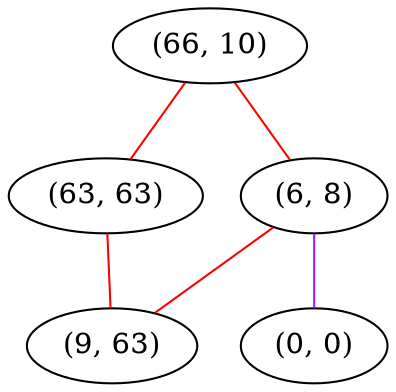 graph "" {
"(66, 10)";
"(63, 63)";
"(6, 8)";
"(0, 0)";
"(9, 63)";
"(66, 10)" -- "(63, 63)"  [color=red, key=0, weight=1];
"(66, 10)" -- "(6, 8)"  [color=red, key=0, weight=1];
"(63, 63)" -- "(9, 63)"  [color=red, key=0, weight=1];
"(6, 8)" -- "(0, 0)"  [color=purple, key=0, weight=4];
"(6, 8)" -- "(9, 63)"  [color=red, key=0, weight=1];
}
